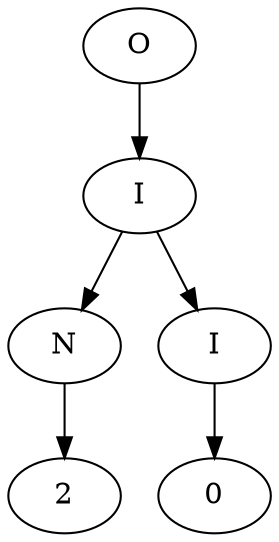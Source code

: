 digraph G{
nodo0 [label=2];
nodo1 [label=N];
nodo1 -> nodo0;
nodo2 [label=0];
nodo3 [label=I];
nodo3 -> nodo2;
nodo4 [label=I];
nodo4 -> nodo1;
nodo4 -> nodo3;
nodo5 [label=O];
nodo5 -> nodo4;

}
